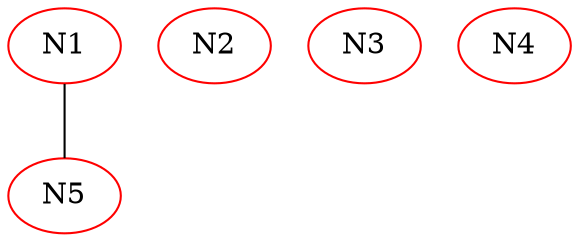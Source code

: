 graph "main" {
    N1 [type="container:lol1", color="red", x=30, y=30, h=100, w=100]; 
    N2 [type="container:lol1", color="red", x=230, y=230, h=100, w=100]; 
    N3 [type="container:lol1", color="red", x=430, y=430, h=100, w=100]; 
    N4 [type="container:lol1", color="red", x=630, y=630, h=100, w=100]; 
    N5 [type="container:lol1", color="red", x=830, y=830, h=100, w=100]; 
	N1 -- N5 [];
}

graph "lol" {
    j1 [type="net", color="red", x=30, y=30,h=200, w=200];
	j2 [type="net", color="red", x=230, y=230,h=200, w=200];	
    j3 [type="net", color="red", x=430, y=430,h=200, w=200];	
    j4 [type="net", color="red", x=630, y=630,h=200, w=200];
    j5 [type="net", color="red", x=830, y=830,h=200, w=200];
    j6 [type="net", color="red", x=1030, y=1030,h=200, w=200];
    j7 [type="net", color="red", x=1230, y=1230,h=200, w=200];
	j8 [type="net", color="red", x=1430, y=1430,h=200, w=200];
	j9 [type="net", color="red", x=1630, y=1630,h=200, w=200];
	j10 [type="net", color="red", x=1830, y=1830,h=200, w=200];
	j2 -- j3[];
	j4 -- j3[];
	j4 -- j5[];
	j4 -- j7[];
	j7 -- j9[];
}


graph "lol1" {
	P1[type="container:lol", color="orange", x=30, y=30,h=100, w=100];
	P2 [type="container:lol", color="orange", x=230, y=230,h=100, w=100];
	P3 [type="container:lol", color="orange", x=430, y=430,h=100, w=100];
	P4 [type="container:lol", color="orange", x=630, y=630,h=100, w=100];
	P5 [type="container:lol", color="orange", x=830, y=830,h=100, w=100];
    P6 [type="container:lol", color="orange", x=1030, y=1030,h=200, w=200];
    P7 [type="container:lol", color="orange", x=1230, y=1230,h=200, w=200];
	P8 [type="container:lol", color="orange", x=1430, y=1430,h=200, w=200];
	P9 [type="container:lol", color="orange", x=1630, y=1630,h=200, w=200];
	P10 [type="container:lol", color="orange", x=1830, y=1830,h=200, w=200];
	P1 -- P2[];
}
